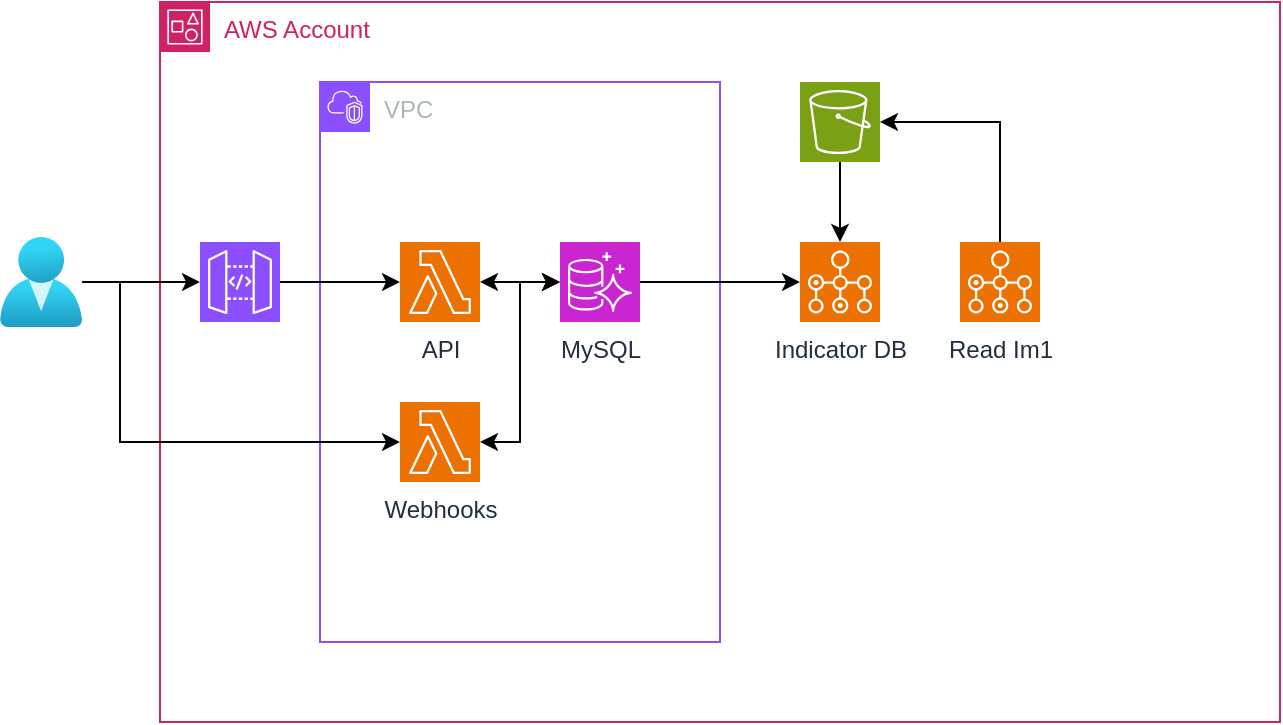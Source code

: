 <mxfile version="26.2.14">
  <diagram name="Page-1" id="utRp3kLD_n5ipMAZ3jC_">
    <mxGraphModel dx="1426" dy="797" grid="1" gridSize="10" guides="1" tooltips="1" connect="1" arrows="1" fold="1" page="1" pageScale="1" pageWidth="827" pageHeight="1169" math="0" shadow="0">
      <root>
        <mxCell id="0" />
        <mxCell id="1" parent="0" />
        <mxCell id="R6qe5h9C-qh_colB1PEH-1" value="AWS Account" style="points=[[0,0],[0.25,0],[0.5,0],[0.75,0],[1,0],[1,0.25],[1,0.5],[1,0.75],[1,1],[0.75,1],[0.5,1],[0.25,1],[0,1],[0,0.75],[0,0.5],[0,0.25]];outlineConnect=0;gradientColor=none;html=1;whiteSpace=wrap;fontSize=12;fontStyle=0;container=1;pointerEvents=0;collapsible=0;recursiveResize=0;shape=mxgraph.aws4.group;grIcon=mxgraph.aws4.group_account;strokeColor=#CD2264;fillColor=none;verticalAlign=top;align=left;spacingLeft=30;fontColor=#CD2264;dashed=0;" parent="1" vertex="1">
          <mxGeometry x="120" y="40" width="560" height="360" as="geometry" />
        </mxCell>
        <mxCell id="R6qe5h9C-qh_colB1PEH-6" value="&lt;span&gt;Indicator DB&lt;/span&gt;" style="sketch=0;points=[[0,0,0],[0.25,0,0],[0.5,0,0],[0.75,0,0],[1,0,0],[0,1,0],[0.25,1,0],[0.5,1,0],[0.75,1,0],[1,1,0],[0,0.25,0],[0,0.5,0],[0,0.75,0],[1,0.25,0],[1,0.5,0],[1,0.75,0]];outlineConnect=0;fontColor=#232F3E;fillColor=#ED7100;strokeColor=#ffffff;dashed=0;verticalLabelPosition=bottom;verticalAlign=top;align=center;html=1;fontSize=12;fontStyle=0;aspect=fixed;shape=mxgraph.aws4.resourceIcon;resIcon=mxgraph.aws4.batch;" parent="R6qe5h9C-qh_colB1PEH-1" vertex="1">
          <mxGeometry x="320" y="120" width="40" height="40" as="geometry" />
        </mxCell>
        <mxCell id="R6qe5h9C-qh_colB1PEH-7" value="VPC" style="points=[[0,0],[0.25,0],[0.5,0],[0.75,0],[1,0],[1,0.25],[1,0.5],[1,0.75],[1,1],[0.75,1],[0.5,1],[0.25,1],[0,1],[0,0.75],[0,0.5],[0,0.25]];outlineConnect=0;gradientColor=none;html=1;whiteSpace=wrap;fontSize=12;fontStyle=0;container=1;pointerEvents=0;collapsible=0;recursiveResize=0;shape=mxgraph.aws4.group;grIcon=mxgraph.aws4.group_vpc2;strokeColor=#8C4FFF;fillColor=none;verticalAlign=top;align=left;spacingLeft=30;fontColor=#AAB7B8;dashed=0;" parent="R6qe5h9C-qh_colB1PEH-1" vertex="1">
          <mxGeometry x="80" y="40" width="200" height="280" as="geometry" />
        </mxCell>
        <mxCell id="R6qe5h9C-qh_colB1PEH-2" value="API" style="sketch=0;points=[[0,0,0],[0.25,0,0],[0.5,0,0],[0.75,0,0],[1,0,0],[0,1,0],[0.25,1,0],[0.5,1,0],[0.75,1,0],[1,1,0],[0,0.25,0],[0,0.5,0],[0,0.75,0],[1,0.25,0],[1,0.5,0],[1,0.75,0]];outlineConnect=0;fontColor=#232F3E;fillColor=#ED7100;strokeColor=#ffffff;dashed=0;verticalLabelPosition=bottom;verticalAlign=top;align=center;html=1;fontSize=12;fontStyle=0;aspect=fixed;shape=mxgraph.aws4.resourceIcon;resIcon=mxgraph.aws4.lambda;" parent="R6qe5h9C-qh_colB1PEH-7" vertex="1">
          <mxGeometry x="40" y="80" width="40" height="40" as="geometry" />
        </mxCell>
        <mxCell id="R6qe5h9C-qh_colB1PEH-5" value="MySQL" style="sketch=0;points=[[0,0,0],[0.25,0,0],[0.5,0,0],[0.75,0,0],[1,0,0],[0,1,0],[0.25,1,0],[0.5,1,0],[0.75,1,0],[1,1,0],[0,0.25,0],[0,0.5,0],[0,0.75,0],[1,0.25,0],[1,0.5,0],[1,0.75,0]];outlineConnect=0;fontColor=#232F3E;fillColor=#C925D1;strokeColor=#ffffff;dashed=0;verticalLabelPosition=bottom;verticalAlign=top;align=center;html=1;fontSize=12;fontStyle=0;aspect=fixed;shape=mxgraph.aws4.resourceIcon;resIcon=mxgraph.aws4.aurora;" parent="R6qe5h9C-qh_colB1PEH-7" vertex="1">
          <mxGeometry x="120" y="80" width="40" height="40" as="geometry" />
        </mxCell>
        <mxCell id="R6qe5h9C-qh_colB1PEH-12" style="edgeStyle=orthogonalEdgeStyle;rounded=0;orthogonalLoop=1;jettySize=auto;html=1;exitX=1;exitY=0.5;exitDx=0;exitDy=0;exitPerimeter=0;startArrow=classic;startFill=1;" parent="R6qe5h9C-qh_colB1PEH-7" source="R6qe5h9C-qh_colB1PEH-2" target="R6qe5h9C-qh_colB1PEH-5" edge="1">
          <mxGeometry relative="1" as="geometry" />
        </mxCell>
        <mxCell id="JHwo1MzlP_hrf6bAmHtI-1" value="Webhooks" style="sketch=0;points=[[0,0,0],[0.25,0,0],[0.5,0,0],[0.75,0,0],[1,0,0],[0,1,0],[0.25,1,0],[0.5,1,0],[0.75,1,0],[1,1,0],[0,0.25,0],[0,0.5,0],[0,0.75,0],[1,0.25,0],[1,0.5,0],[1,0.75,0]];outlineConnect=0;fontColor=#232F3E;fillColor=#ED7100;strokeColor=#ffffff;dashed=0;verticalLabelPosition=bottom;verticalAlign=top;align=center;html=1;fontSize=12;fontStyle=0;aspect=fixed;shape=mxgraph.aws4.resourceIcon;resIcon=mxgraph.aws4.lambda;" vertex="1" parent="R6qe5h9C-qh_colB1PEH-7">
          <mxGeometry x="40" y="160" width="40" height="40" as="geometry" />
        </mxCell>
        <mxCell id="JHwo1MzlP_hrf6bAmHtI-3" style="edgeStyle=orthogonalEdgeStyle;rounded=0;orthogonalLoop=1;jettySize=auto;html=1;exitX=1;exitY=0.5;exitDx=0;exitDy=0;exitPerimeter=0;entryX=0;entryY=0.5;entryDx=0;entryDy=0;entryPerimeter=0;startArrow=classic;startFill=1;" edge="1" parent="R6qe5h9C-qh_colB1PEH-7" source="JHwo1MzlP_hrf6bAmHtI-1" target="R6qe5h9C-qh_colB1PEH-5">
          <mxGeometry relative="1" as="geometry" />
        </mxCell>
        <mxCell id="R6qe5h9C-qh_colB1PEH-3" value="" style="sketch=0;points=[[0,0,0],[0.25,0,0],[0.5,0,0],[0.75,0,0],[1,0,0],[0,1,0],[0.25,1,0],[0.5,1,0],[0.75,1,0],[1,1,0],[0,0.25,0],[0,0.5,0],[0,0.75,0],[1,0.25,0],[1,0.5,0],[1,0.75,0]];outlineConnect=0;fontColor=#232F3E;fillColor=#8C4FFF;strokeColor=#ffffff;dashed=0;verticalLabelPosition=bottom;verticalAlign=top;align=center;html=1;fontSize=12;fontStyle=0;aspect=fixed;shape=mxgraph.aws4.resourceIcon;resIcon=mxgraph.aws4.api_gateway;" parent="R6qe5h9C-qh_colB1PEH-1" vertex="1">
          <mxGeometry x="20" y="120" width="40" height="40" as="geometry" />
        </mxCell>
        <mxCell id="R6qe5h9C-qh_colB1PEH-11" style="edgeStyle=orthogonalEdgeStyle;rounded=0;orthogonalLoop=1;jettySize=auto;html=1;exitX=1;exitY=0.5;exitDx=0;exitDy=0;exitPerimeter=0;entryX=0;entryY=0.5;entryDx=0;entryDy=0;entryPerimeter=0;" parent="R6qe5h9C-qh_colB1PEH-1" source="R6qe5h9C-qh_colB1PEH-3" target="R6qe5h9C-qh_colB1PEH-2" edge="1">
          <mxGeometry relative="1" as="geometry" />
        </mxCell>
        <mxCell id="R6qe5h9C-qh_colB1PEH-13" value="" style="sketch=0;points=[[0,0,0],[0.25,0,0],[0.5,0,0],[0.75,0,0],[1,0,0],[0,1,0],[0.25,1,0],[0.5,1,0],[0.75,1,0],[1,1,0],[0,0.25,0],[0,0.5,0],[0,0.75,0],[1,0.25,0],[1,0.5,0],[1,0.75,0]];outlineConnect=0;fontColor=#232F3E;fillColor=#7AA116;strokeColor=#ffffff;dashed=0;verticalLabelPosition=bottom;verticalAlign=top;align=center;html=1;fontSize=12;fontStyle=0;aspect=fixed;shape=mxgraph.aws4.resourceIcon;resIcon=mxgraph.aws4.s3;" parent="R6qe5h9C-qh_colB1PEH-1" vertex="1">
          <mxGeometry x="320" y="40" width="40" height="40" as="geometry" />
        </mxCell>
        <mxCell id="R6qe5h9C-qh_colB1PEH-14" style="edgeStyle=orthogonalEdgeStyle;rounded=0;orthogonalLoop=1;jettySize=auto;html=1;exitX=1;exitY=0.5;exitDx=0;exitDy=0;exitPerimeter=0;entryX=0;entryY=0.5;entryDx=0;entryDy=0;entryPerimeter=0;" parent="R6qe5h9C-qh_colB1PEH-1" source="R6qe5h9C-qh_colB1PEH-5" target="R6qe5h9C-qh_colB1PEH-6" edge="1">
          <mxGeometry relative="1" as="geometry" />
        </mxCell>
        <mxCell id="R6qe5h9C-qh_colB1PEH-15" style="edgeStyle=orthogonalEdgeStyle;rounded=0;orthogonalLoop=1;jettySize=auto;html=1;exitX=0.5;exitY=1;exitDx=0;exitDy=0;exitPerimeter=0;entryX=0.5;entryY=0;entryDx=0;entryDy=0;entryPerimeter=0;" parent="R6qe5h9C-qh_colB1PEH-1" source="R6qe5h9C-qh_colB1PEH-13" target="R6qe5h9C-qh_colB1PEH-6" edge="1">
          <mxGeometry relative="1" as="geometry" />
        </mxCell>
        <mxCell id="R6qe5h9C-qh_colB1PEH-16" value="Read Im1" style="sketch=0;points=[[0,0,0],[0.25,0,0],[0.5,0,0],[0.75,0,0],[1,0,0],[0,1,0],[0.25,1,0],[0.5,1,0],[0.75,1,0],[1,1,0],[0,0.25,0],[0,0.5,0],[0,0.75,0],[1,0.25,0],[1,0.5,0],[1,0.75,0]];outlineConnect=0;fontColor=#232F3E;fillColor=#ED7100;strokeColor=#ffffff;dashed=0;verticalLabelPosition=bottom;verticalAlign=top;align=center;html=1;fontSize=12;fontStyle=0;aspect=fixed;shape=mxgraph.aws4.resourceIcon;resIcon=mxgraph.aws4.batch;" parent="R6qe5h9C-qh_colB1PEH-1" vertex="1">
          <mxGeometry x="400" y="120" width="40" height="40" as="geometry" />
        </mxCell>
        <mxCell id="R6qe5h9C-qh_colB1PEH-17" style="edgeStyle=orthogonalEdgeStyle;rounded=0;orthogonalLoop=1;jettySize=auto;html=1;exitX=0.5;exitY=0;exitDx=0;exitDy=0;exitPerimeter=0;entryX=1;entryY=0.5;entryDx=0;entryDy=0;entryPerimeter=0;" parent="R6qe5h9C-qh_colB1PEH-1" source="R6qe5h9C-qh_colB1PEH-16" target="R6qe5h9C-qh_colB1PEH-13" edge="1">
          <mxGeometry relative="1" as="geometry" />
        </mxCell>
        <mxCell id="R6qe5h9C-qh_colB1PEH-19" value="" style="image;aspect=fixed;html=1;points=[];align=center;fontSize=12;image=img/lib/azure2/identity/Users.svg;" parent="1" vertex="1">
          <mxGeometry x="40" y="157.5" width="41.14" height="45" as="geometry" />
        </mxCell>
        <mxCell id="R6qe5h9C-qh_colB1PEH-20" style="edgeStyle=orthogonalEdgeStyle;rounded=0;orthogonalLoop=1;jettySize=auto;html=1;entryX=0;entryY=0.5;entryDx=0;entryDy=0;entryPerimeter=0;" parent="1" source="R6qe5h9C-qh_colB1PEH-19" target="R6qe5h9C-qh_colB1PEH-3" edge="1">
          <mxGeometry relative="1" as="geometry" />
        </mxCell>
        <mxCell id="JHwo1MzlP_hrf6bAmHtI-2" style="edgeStyle=orthogonalEdgeStyle;rounded=0;orthogonalLoop=1;jettySize=auto;html=1;entryX=0;entryY=0.5;entryDx=0;entryDy=0;entryPerimeter=0;" edge="1" parent="1" source="R6qe5h9C-qh_colB1PEH-19" target="JHwo1MzlP_hrf6bAmHtI-1">
          <mxGeometry relative="1" as="geometry">
            <Array as="points">
              <mxPoint x="100" y="180" />
              <mxPoint x="100" y="260" />
            </Array>
          </mxGeometry>
        </mxCell>
      </root>
    </mxGraphModel>
  </diagram>
</mxfile>
